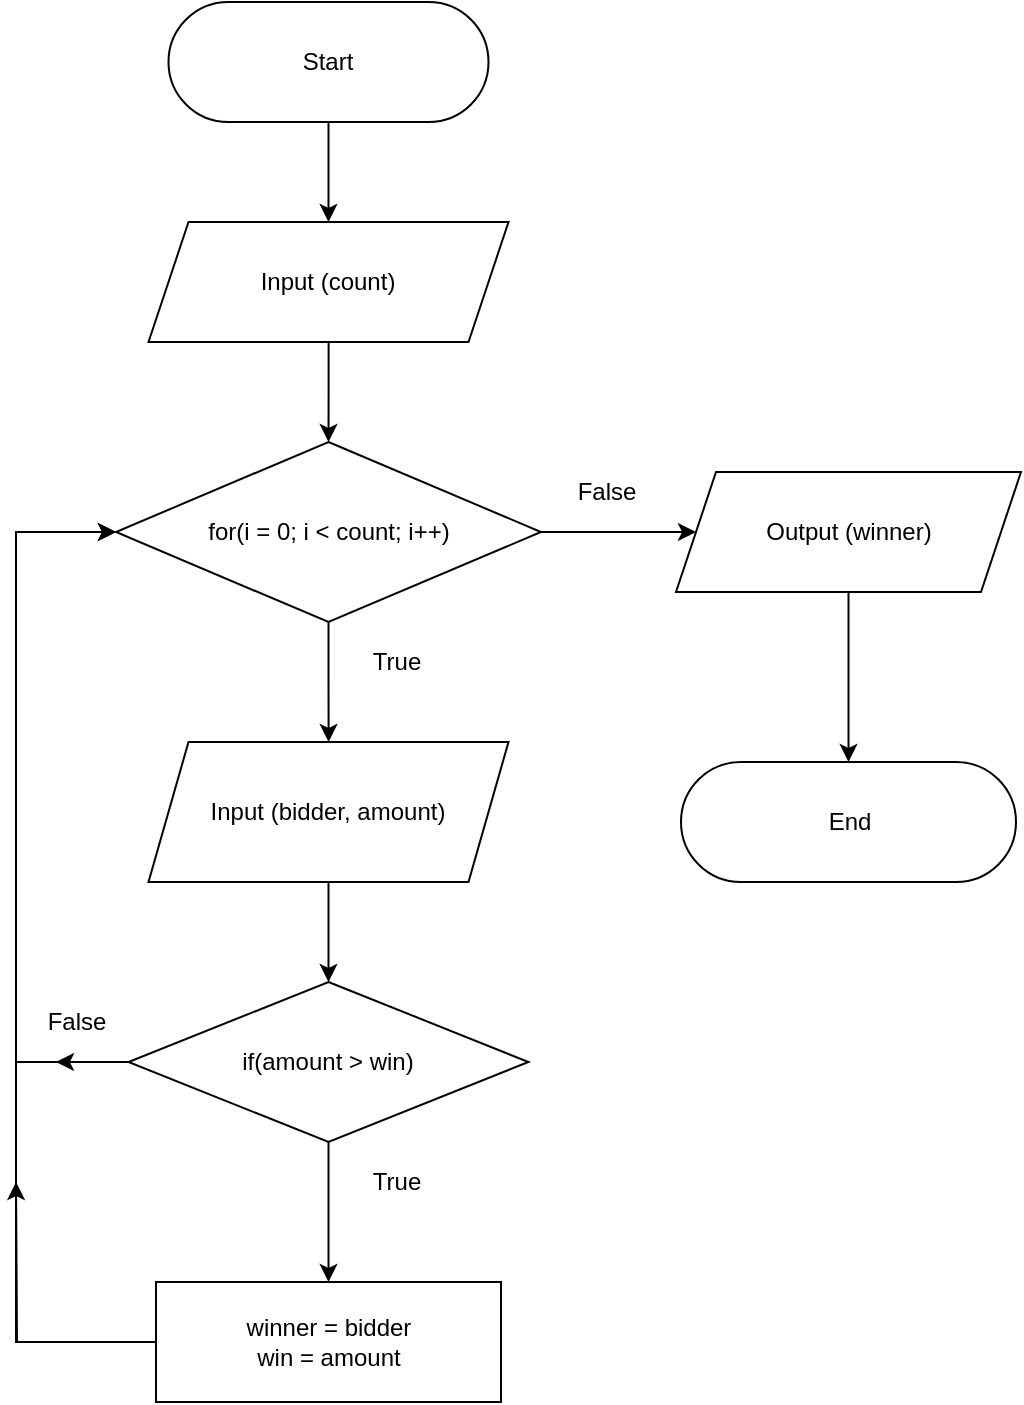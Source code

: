 <mxfile>
    <diagram id="KsvKurWOwZcq90qBKKhQ" name="Page-1">
        <mxGraphModel dx="1491" dy="710" grid="1" gridSize="10" guides="1" tooltips="1" connect="1" arrows="1" fold="1" page="1" pageScale="1" pageWidth="850" pageHeight="1100" math="0" shadow="0">
            <root>
                <mxCell id="0"/>
                <mxCell id="1" parent="0"/>
                <mxCell id="11" style="edgeStyle=orthogonalEdgeStyle;rounded=0;orthogonalLoop=1;jettySize=auto;html=1;" parent="1" source="9" target="10" edge="1">
                    <mxGeometry relative="1" as="geometry">
                        <mxPoint x="295" y="160" as="targetPoint"/>
                    </mxGeometry>
                </mxCell>
                <mxCell id="9" value="&lt;font style=&quot;font-size: 12px&quot;&gt;Start&lt;/font&gt;" style="rounded=1;whiteSpace=wrap;html=1;arcSize=50;" parent="1" vertex="1">
                    <mxGeometry x="136.25" y="100" width="160" height="60" as="geometry"/>
                </mxCell>
                <mxCell id="42" style="edgeStyle=orthogonalEdgeStyle;rounded=0;orthogonalLoop=1;jettySize=auto;html=1;" parent="1" source="10" target="12" edge="1">
                    <mxGeometry relative="1" as="geometry"/>
                </mxCell>
                <mxCell id="10" value="&lt;font style=&quot;font-size: 12px&quot;&gt;Input (count)&lt;/font&gt;" style="shape=parallelogram;perimeter=parallelogramPerimeter;whiteSpace=wrap;html=1;fixedSize=1;" parent="1" vertex="1">
                    <mxGeometry x="126.25" y="210" width="180" height="60" as="geometry"/>
                </mxCell>
                <mxCell id="45" style="edgeStyle=orthogonalEdgeStyle;rounded=0;orthogonalLoop=1;jettySize=auto;html=1;" parent="1" source="12" target="24" edge="1">
                    <mxGeometry relative="1" as="geometry"/>
                </mxCell>
                <mxCell id="47" style="edgeStyle=orthogonalEdgeStyle;rounded=0;orthogonalLoop=1;jettySize=auto;html=1;" parent="1" source="12" target="17" edge="1">
                    <mxGeometry relative="1" as="geometry"/>
                </mxCell>
                <mxCell id="12" value="for(i = 0; i &amp;lt; count; i++)" style="rhombus;whiteSpace=wrap;html=1;" parent="1" vertex="1">
                    <mxGeometry x="110" y="320" width="212.5" height="90" as="geometry"/>
                </mxCell>
                <mxCell id="66" style="edgeStyle=orthogonalEdgeStyle;rounded=0;orthogonalLoop=1;jettySize=auto;html=1;entryX=0.5;entryY=0;entryDx=0;entryDy=0;" edge="1" parent="1" source="17" target="19">
                    <mxGeometry relative="1" as="geometry"/>
                </mxCell>
                <mxCell id="17" value="Input (bidder, amount)" style="shape=parallelogram;perimeter=parallelogramPerimeter;whiteSpace=wrap;html=1;fixedSize=1;" parent="1" vertex="1">
                    <mxGeometry x="126.25" y="470" width="180" height="70" as="geometry"/>
                </mxCell>
                <mxCell id="64" style="edgeStyle=orthogonalEdgeStyle;rounded=0;orthogonalLoop=1;jettySize=auto;html=1;entryX=0;entryY=0.5;entryDx=0;entryDy=0;" edge="1" parent="1" source="19" target="12">
                    <mxGeometry relative="1" as="geometry">
                        <mxPoint x="-28" y="370" as="targetPoint"/>
                        <Array as="points">
                            <mxPoint x="60" y="630"/>
                            <mxPoint x="60" y="365"/>
                        </Array>
                    </mxGeometry>
                </mxCell>
                <mxCell id="69" style="edgeStyle=orthogonalEdgeStyle;rounded=0;orthogonalLoop=1;jettySize=auto;html=1;entryX=0.5;entryY=0;entryDx=0;entryDy=0;" edge="1" parent="1" source="19" target="29">
                    <mxGeometry relative="1" as="geometry"/>
                </mxCell>
                <mxCell id="72" style="edgeStyle=orthogonalEdgeStyle;rounded=0;orthogonalLoop=1;jettySize=auto;html=1;" edge="1" parent="1" source="19">
                    <mxGeometry relative="1" as="geometry">
                        <mxPoint x="80" y="630" as="targetPoint"/>
                    </mxGeometry>
                </mxCell>
                <mxCell id="19" value="if(amount &amp;gt; win)" style="rhombus;whiteSpace=wrap;html=1;" parent="1" vertex="1">
                    <mxGeometry x="116.25" y="590" width="200" height="80" as="geometry"/>
                </mxCell>
                <mxCell id="68" style="edgeStyle=orthogonalEdgeStyle;rounded=0;orthogonalLoop=1;jettySize=auto;html=1;entryX=0.5;entryY=0;entryDx=0;entryDy=0;" edge="1" parent="1" source="24" target="26">
                    <mxGeometry relative="1" as="geometry"/>
                </mxCell>
                <mxCell id="24" value="Output (winner)" style="shape=parallelogram;perimeter=parallelogramPerimeter;whiteSpace=wrap;html=1;fixedSize=1;" parent="1" vertex="1">
                    <mxGeometry x="390" y="335" width="172.5" height="60" as="geometry"/>
                </mxCell>
                <mxCell id="26" value="End" style="rounded=1;whiteSpace=wrap;html=1;arcSize=50;" parent="1" vertex="1">
                    <mxGeometry x="392.5" y="480" width="167.5" height="60" as="geometry"/>
                </mxCell>
                <mxCell id="71" style="edgeStyle=orthogonalEdgeStyle;rounded=0;orthogonalLoop=1;jettySize=auto;html=1;entryX=0;entryY=0.5;entryDx=0;entryDy=0;" edge="1" parent="1" source="29" target="12">
                    <mxGeometry relative="1" as="geometry">
                        <mxPoint x="60" y="630" as="targetPoint"/>
                        <Array as="points">
                            <mxPoint x="216" y="770"/>
                            <mxPoint x="60" y="770"/>
                            <mxPoint x="60" y="365"/>
                        </Array>
                    </mxGeometry>
                </mxCell>
                <mxCell id="73" style="edgeStyle=orthogonalEdgeStyle;rounded=0;orthogonalLoop=1;jettySize=auto;html=1;" edge="1" parent="1" source="29">
                    <mxGeometry relative="1" as="geometry">
                        <mxPoint x="60" y="690" as="targetPoint"/>
                    </mxGeometry>
                </mxCell>
                <mxCell id="29" value="winner = bidder&lt;br&gt;win = amount" style="rounded=0;whiteSpace=wrap;html=1;" parent="1" vertex="1">
                    <mxGeometry x="130" y="740" width="172.5" height="60" as="geometry"/>
                </mxCell>
                <mxCell id="55" value="False" style="text;html=1;resizable=0;autosize=1;align=center;verticalAlign=middle;points=[];fillColor=none;strokeColor=none;rounded=0;" parent="1" vertex="1">
                    <mxGeometry x="335" y="335" width="40" height="20" as="geometry"/>
                </mxCell>
                <mxCell id="62" value="False" style="text;html=1;resizable=0;autosize=1;align=center;verticalAlign=middle;points=[];fillColor=none;strokeColor=none;rounded=0;" parent="1" vertex="1">
                    <mxGeometry x="70" y="600" width="40" height="20" as="geometry"/>
                </mxCell>
                <mxCell id="63" value="True" style="text;html=1;resizable=0;autosize=1;align=center;verticalAlign=middle;points=[];fillColor=none;strokeColor=none;rounded=0;" parent="1" vertex="1">
                    <mxGeometry x="230" y="680" width="40" height="20" as="geometry"/>
                </mxCell>
                <mxCell id="65" value="True" style="text;html=1;resizable=0;autosize=1;align=center;verticalAlign=middle;points=[];fillColor=none;strokeColor=none;rounded=0;" vertex="1" parent="1">
                    <mxGeometry x="230" y="420" width="40" height="20" as="geometry"/>
                </mxCell>
            </root>
        </mxGraphModel>
    </diagram>
</mxfile>